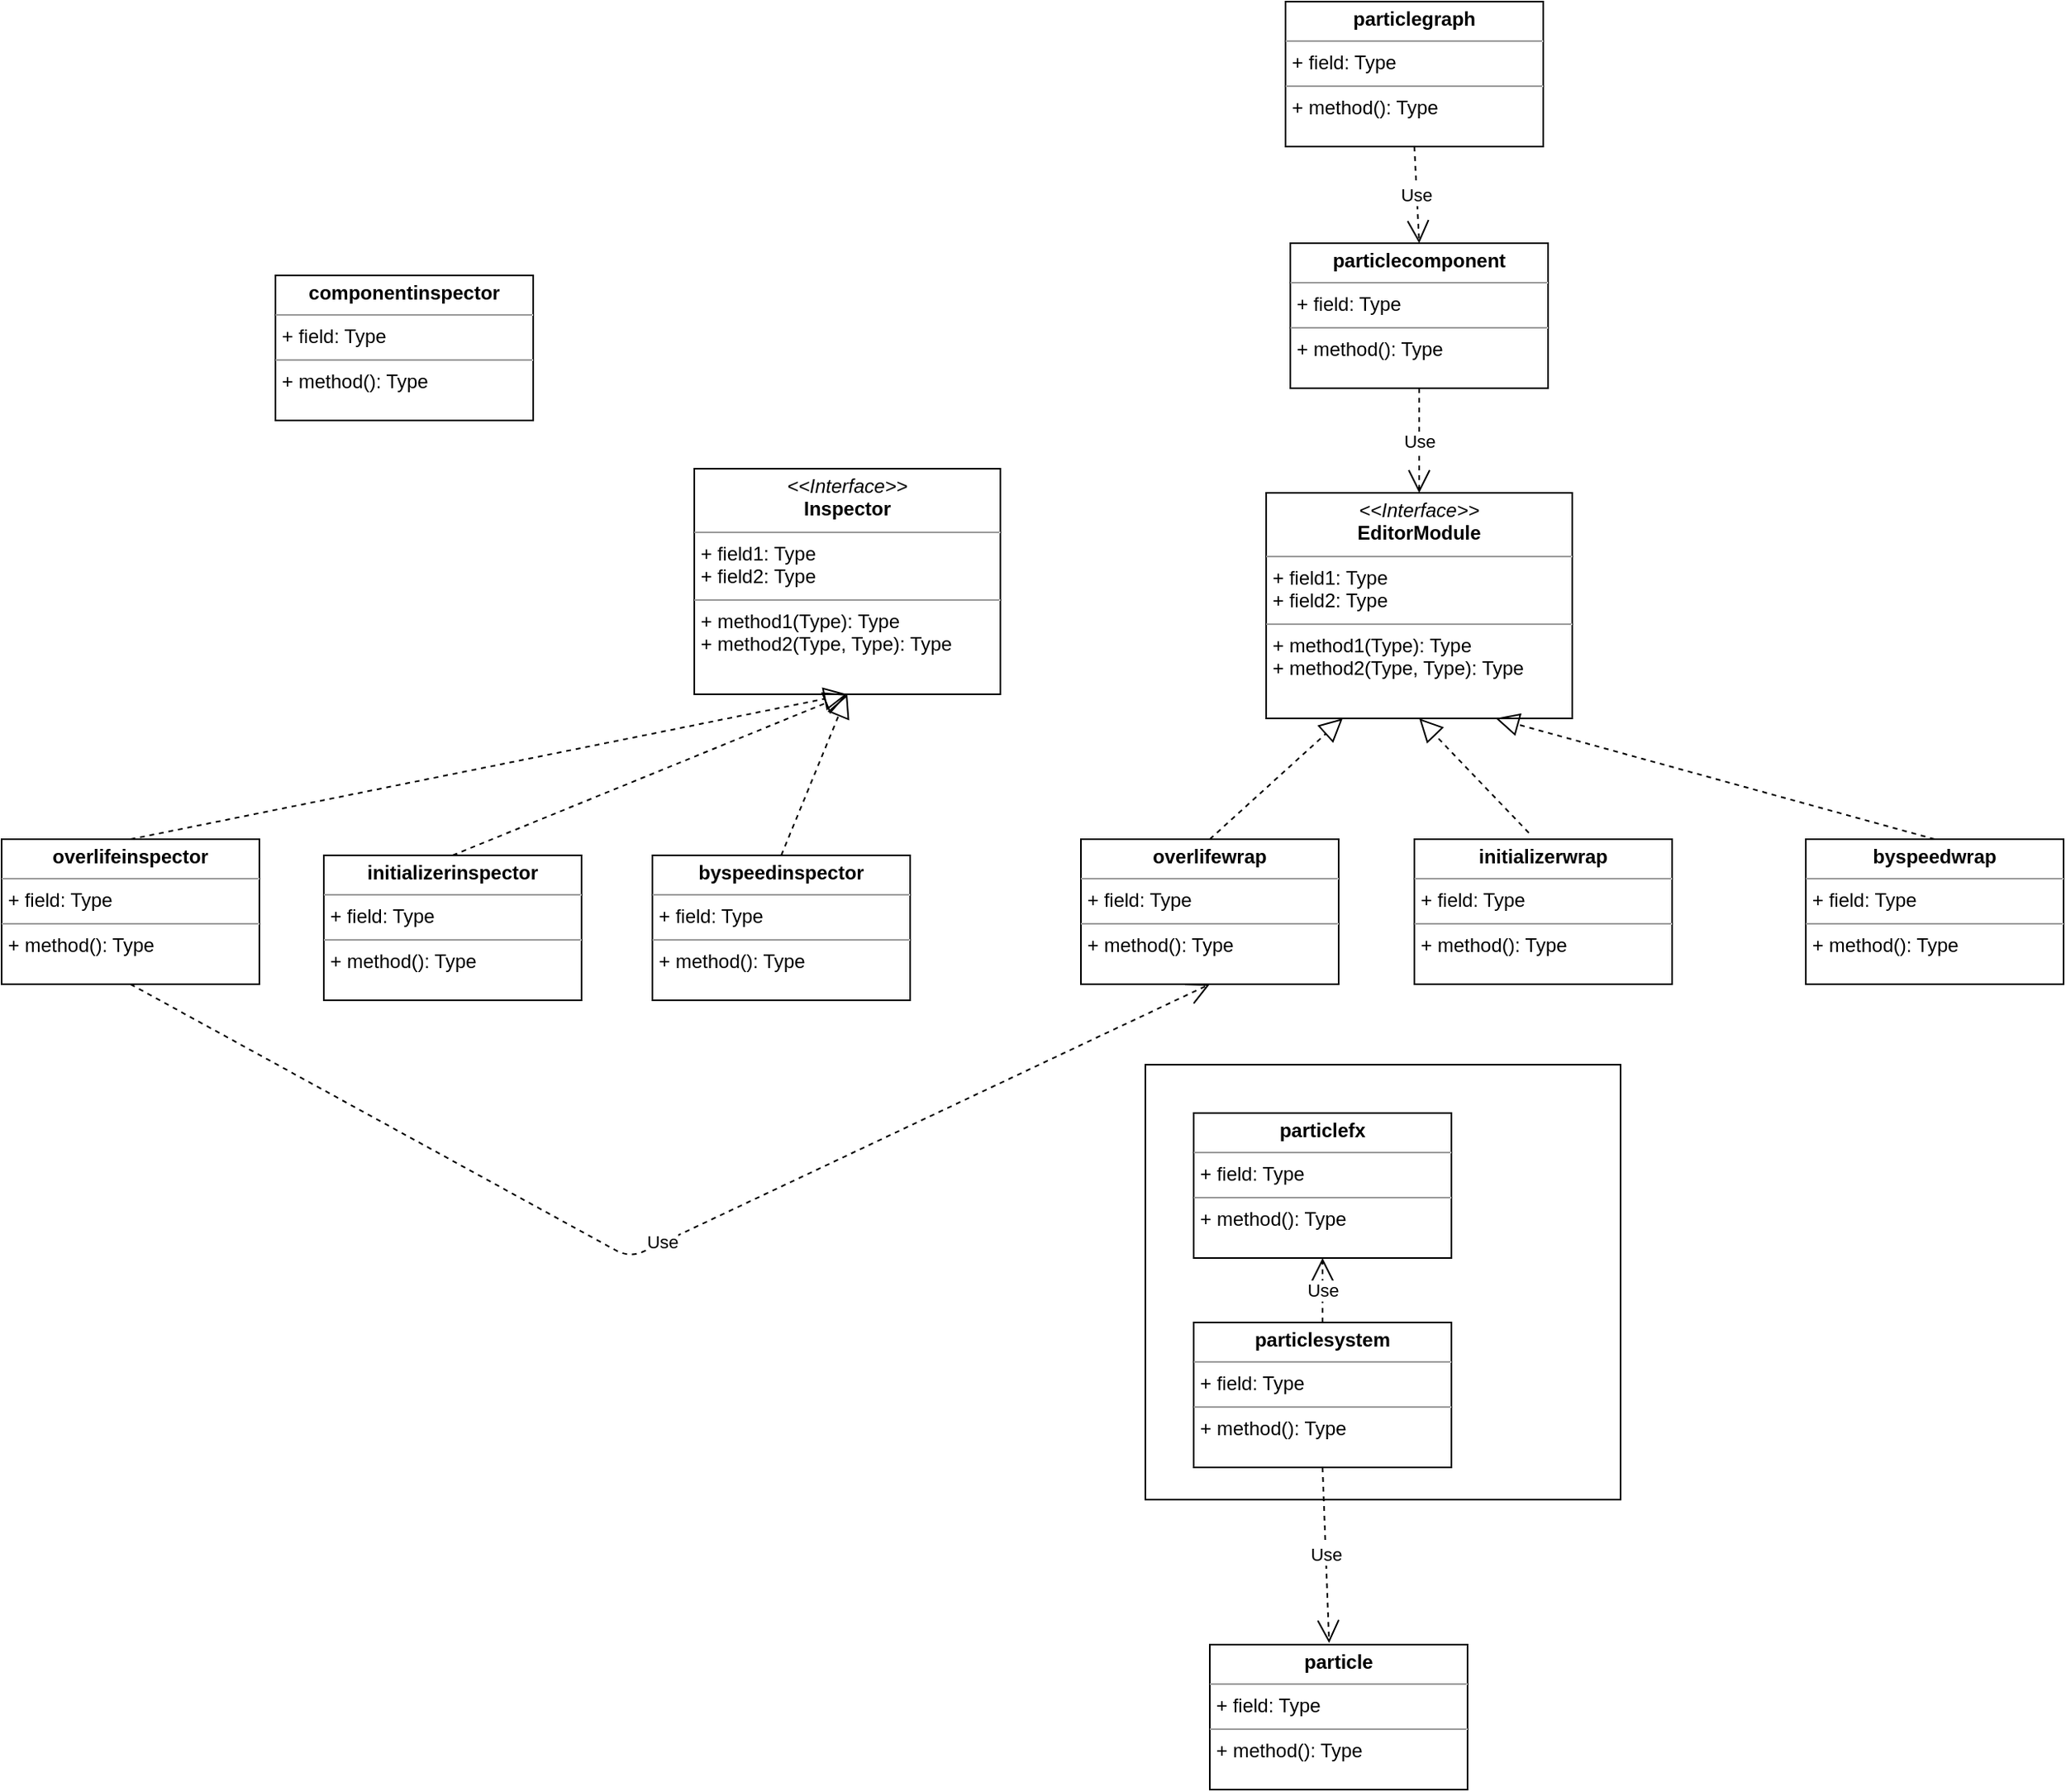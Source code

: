 <mxfile version="14.9.2" type="github"><diagram id="1v4-q3JJ3BF3rLonqGm6" name="Page-1"><mxGraphModel dx="2062" dy="1098" grid="1" gridSize="10" guides="1" tooltips="1" connect="1" arrows="1" fold="1" page="1" pageScale="1" pageWidth="827" pageHeight="1169" math="0" shadow="0"><root><mxCell id="0"/><mxCell id="1" parent="0"/><mxCell id="rtTn-14dv-DHAK5EhPJp-46" value="" style="rounded=0;whiteSpace=wrap;html=1;" vertex="1" parent="1"><mxGeometry x="740" y="680" width="295" height="270" as="geometry"/></mxCell><mxCell id="rtTn-14dv-DHAK5EhPJp-1" value="&lt;p style=&quot;margin: 0px ; margin-top: 4px ; text-align: center&quot;&gt;&lt;b&gt;componentinspector&lt;/b&gt;&lt;/p&gt;&lt;hr size=&quot;1&quot;&gt;&lt;p style=&quot;margin: 0px ; margin-left: 4px&quot;&gt;+ field: Type&lt;/p&gt;&lt;hr size=&quot;1&quot;&gt;&lt;p style=&quot;margin: 0px ; margin-left: 4px&quot;&gt;+ method(): Type&lt;/p&gt;" style="verticalAlign=top;align=left;overflow=fill;fontSize=12;fontFamily=Helvetica;html=1;" vertex="1" parent="1"><mxGeometry x="200" y="190" width="160" height="90" as="geometry"/></mxCell><mxCell id="rtTn-14dv-DHAK5EhPJp-2" value="&lt;p style=&quot;margin: 0px ; margin-top: 4px ; text-align: center&quot;&gt;&lt;b&gt;overlifeinspector&lt;/b&gt;&lt;/p&gt;&lt;hr size=&quot;1&quot;&gt;&lt;p style=&quot;margin: 0px ; margin-left: 4px&quot;&gt;+ field: Type&lt;/p&gt;&lt;hr size=&quot;1&quot;&gt;&lt;p style=&quot;margin: 0px ; margin-left: 4px&quot;&gt;+ method(): Type&lt;/p&gt;" style="verticalAlign=top;align=left;overflow=fill;fontSize=12;fontFamily=Helvetica;html=1;" vertex="1" parent="1"><mxGeometry x="30" y="540" width="160" height="90" as="geometry"/></mxCell><mxCell id="rtTn-14dv-DHAK5EhPJp-4" value="&lt;p style=&quot;margin: 0px ; margin-top: 4px ; text-align: center&quot;&gt;&lt;i&gt;&amp;lt;&amp;lt;Interface&amp;gt;&amp;gt;&lt;/i&gt;&lt;br&gt;&lt;b&gt;Inspector&lt;/b&gt;&lt;/p&gt;&lt;hr size=&quot;1&quot;&gt;&lt;p style=&quot;margin: 0px ; margin-left: 4px&quot;&gt;+ field1: Type&lt;br&gt;+ field2: Type&lt;/p&gt;&lt;hr size=&quot;1&quot;&gt;&lt;p style=&quot;margin: 0px ; margin-left: 4px&quot;&gt;+ method1(Type): Type&lt;br&gt;+ method2(Type, Type): Type&lt;/p&gt;" style="verticalAlign=top;align=left;overflow=fill;fontSize=12;fontFamily=Helvetica;html=1;" vertex="1" parent="1"><mxGeometry x="460" y="310" width="190" height="140" as="geometry"/></mxCell><mxCell id="rtTn-14dv-DHAK5EhPJp-5" value="&lt;p style=&quot;margin: 0px ; margin-top: 4px ; text-align: center&quot;&gt;&lt;b&gt;particlesystem&lt;/b&gt;&lt;/p&gt;&lt;hr size=&quot;1&quot;&gt;&lt;p style=&quot;margin: 0px ; margin-left: 4px&quot;&gt;+ field: Type&lt;/p&gt;&lt;hr size=&quot;1&quot;&gt;&lt;p style=&quot;margin: 0px ; margin-left: 4px&quot;&gt;+ method(): Type&lt;/p&gt;" style="verticalAlign=top;align=left;overflow=fill;fontSize=12;fontFamily=Helvetica;html=1;" vertex="1" parent="1"><mxGeometry x="770" y="840" width="160" height="90" as="geometry"/></mxCell><mxCell id="rtTn-14dv-DHAK5EhPJp-8" value="&lt;p style=&quot;margin: 0px ; margin-top: 4px ; text-align: center&quot;&gt;&lt;b&gt;particlegraph&lt;/b&gt;&lt;/p&gt;&lt;hr size=&quot;1&quot;&gt;&lt;p style=&quot;margin: 0px ; margin-left: 4px&quot;&gt;+ field: Type&lt;/p&gt;&lt;hr size=&quot;1&quot;&gt;&lt;p style=&quot;margin: 0px ; margin-left: 4px&quot;&gt;+ method(): Type&lt;/p&gt;" style="verticalAlign=top;align=left;overflow=fill;fontSize=12;fontFamily=Helvetica;html=1;" vertex="1" parent="1"><mxGeometry x="827" y="20" width="160" height="90" as="geometry"/></mxCell><mxCell id="rtTn-14dv-DHAK5EhPJp-9" value="&lt;p style=&quot;margin: 0px ; margin-top: 4px ; text-align: center&quot;&gt;&lt;i&gt;&amp;lt;&amp;lt;Interface&amp;gt;&amp;gt;&lt;/i&gt;&lt;br&gt;&lt;b&gt;EditorModule&lt;/b&gt;&lt;br&gt;&lt;/p&gt;&lt;hr size=&quot;1&quot;&gt;&lt;p style=&quot;margin: 0px ; margin-left: 4px&quot;&gt;+ field1: Type&lt;br&gt;+ field2: Type&lt;/p&gt;&lt;hr size=&quot;1&quot;&gt;&lt;p style=&quot;margin: 0px ; margin-left: 4px&quot;&gt;+ method1(Type): Type&lt;br&gt;+ method2(Type, Type): Type&lt;/p&gt;" style="verticalAlign=top;align=left;overflow=fill;fontSize=12;fontFamily=Helvetica;html=1;" vertex="1" parent="1"><mxGeometry x="815" y="325" width="190" height="140" as="geometry"/></mxCell><mxCell id="rtTn-14dv-DHAK5EhPJp-10" value="&lt;p style=&quot;margin: 0px ; margin-top: 4px ; text-align: center&quot;&gt;&lt;b&gt;overlifewrap&lt;/b&gt;&lt;/p&gt;&lt;hr size=&quot;1&quot;&gt;&lt;p style=&quot;margin: 0px ; margin-left: 4px&quot;&gt;+ field: Type&lt;/p&gt;&lt;hr size=&quot;1&quot;&gt;&lt;p style=&quot;margin: 0px ; margin-left: 4px&quot;&gt;+ method(): Type&lt;/p&gt;" style="verticalAlign=top;align=left;overflow=fill;fontSize=12;fontFamily=Helvetica;html=1;" vertex="1" parent="1"><mxGeometry x="700" y="540" width="160" height="90" as="geometry"/></mxCell><mxCell id="rtTn-14dv-DHAK5EhPJp-11" value="&lt;p style=&quot;margin: 0px ; margin-top: 4px ; text-align: center&quot;&gt;&lt;b&gt;initializerwrap&lt;/b&gt;&lt;/p&gt;&lt;hr size=&quot;1&quot;&gt;&lt;p style=&quot;margin: 0px ; margin-left: 4px&quot;&gt;+ field: Type&lt;/p&gt;&lt;hr size=&quot;1&quot;&gt;&lt;p style=&quot;margin: 0px ; margin-left: 4px&quot;&gt;+ method(): Type&lt;/p&gt;" style="verticalAlign=top;align=left;overflow=fill;fontSize=12;fontFamily=Helvetica;html=1;" vertex="1" parent="1"><mxGeometry x="907" y="540" width="160" height="90" as="geometry"/></mxCell><mxCell id="rtTn-14dv-DHAK5EhPJp-12" value="&lt;p style=&quot;margin: 0px ; margin-top: 4px ; text-align: center&quot;&gt;&lt;b&gt;byspeedwrap&lt;/b&gt;&lt;/p&gt;&lt;hr size=&quot;1&quot;&gt;&lt;p style=&quot;margin: 0px ; margin-left: 4px&quot;&gt;+ field: Type&lt;/p&gt;&lt;hr size=&quot;1&quot;&gt;&lt;p style=&quot;margin: 0px ; margin-left: 4px&quot;&gt;+ method(): Type&lt;/p&gt;" style="verticalAlign=top;align=left;overflow=fill;fontSize=12;fontFamily=Helvetica;html=1;" vertex="1" parent="1"><mxGeometry x="1150" y="540" width="160" height="90" as="geometry"/></mxCell><mxCell id="rtTn-14dv-DHAK5EhPJp-24" value="" style="endArrow=block;dashed=1;endFill=0;endSize=12;html=1;exitX=0.5;exitY=0;exitDx=0;exitDy=0;entryX=0.75;entryY=1;entryDx=0;entryDy=0;" edge="1" parent="1" source="rtTn-14dv-DHAK5EhPJp-12" target="rtTn-14dv-DHAK5EhPJp-9"><mxGeometry width="160" relative="1" as="geometry"><mxPoint x="940" y="460" as="sourcePoint"/><mxPoint x="1100" y="460" as="targetPoint"/></mxGeometry></mxCell><mxCell id="rtTn-14dv-DHAK5EhPJp-25" value="" style="endArrow=block;dashed=1;endFill=0;endSize=12;html=1;exitX=0.444;exitY=-0.044;exitDx=0;exitDy=0;exitPerimeter=0;entryX=0.5;entryY=1;entryDx=0;entryDy=0;" edge="1" parent="1" source="rtTn-14dv-DHAK5EhPJp-11" target="rtTn-14dv-DHAK5EhPJp-9"><mxGeometry width="160" relative="1" as="geometry"><mxPoint x="820" y="450" as="sourcePoint"/><mxPoint x="980" y="450" as="targetPoint"/></mxGeometry></mxCell><mxCell id="rtTn-14dv-DHAK5EhPJp-26" value="" style="endArrow=block;dashed=1;endFill=0;endSize=12;html=1;exitX=0.5;exitY=0;exitDx=0;exitDy=0;entryX=0.25;entryY=1;entryDx=0;entryDy=0;" edge="1" parent="1" source="rtTn-14dv-DHAK5EhPJp-10" target="rtTn-14dv-DHAK5EhPJp-9"><mxGeometry width="160" relative="1" as="geometry"><mxPoint x="540" y="460" as="sourcePoint"/><mxPoint x="770" y="433" as="targetPoint"/></mxGeometry></mxCell><mxCell id="rtTn-14dv-DHAK5EhPJp-27" value="&lt;p style=&quot;margin: 0px ; margin-top: 4px ; text-align: center&quot;&gt;&lt;b&gt;particlecomponent&lt;/b&gt;&lt;/p&gt;&lt;hr size=&quot;1&quot;&gt;&lt;p style=&quot;margin: 0px ; margin-left: 4px&quot;&gt;+ field: Type&lt;/p&gt;&lt;hr size=&quot;1&quot;&gt;&lt;p style=&quot;margin: 0px ; margin-left: 4px&quot;&gt;+ method(): Type&lt;/p&gt;" style="verticalAlign=top;align=left;overflow=fill;fontSize=12;fontFamily=Helvetica;html=1;" vertex="1" parent="1"><mxGeometry x="830" y="170" width="160" height="90" as="geometry"/></mxCell><mxCell id="rtTn-14dv-DHAK5EhPJp-28" value="Use" style="endArrow=open;endSize=12;dashed=1;html=1;exitX=0.5;exitY=1;exitDx=0;exitDy=0;entryX=0.5;entryY=0;entryDx=0;entryDy=0;" edge="1" parent="1" source="rtTn-14dv-DHAK5EhPJp-27" target="rtTn-14dv-DHAK5EhPJp-9"><mxGeometry width="160" relative="1" as="geometry"><mxPoint x="530" y="320" as="sourcePoint"/><mxPoint x="690" y="320" as="targetPoint"/></mxGeometry></mxCell><mxCell id="rtTn-14dv-DHAK5EhPJp-29" value="Use" style="endArrow=open;endSize=12;dashed=1;html=1;exitX=0.5;exitY=1;exitDx=0;exitDy=0;entryX=0.5;entryY=0;entryDx=0;entryDy=0;" edge="1" parent="1" source="rtTn-14dv-DHAK5EhPJp-8" target="rtTn-14dv-DHAK5EhPJp-27"><mxGeometry width="160" relative="1" as="geometry"><mxPoint x="410" y="420" as="sourcePoint"/><mxPoint x="570" y="420" as="targetPoint"/></mxGeometry></mxCell><mxCell id="rtTn-14dv-DHAK5EhPJp-35" value="&lt;p style=&quot;margin: 0px ; margin-top: 4px ; text-align: center&quot;&gt;&lt;b&gt;initializerinspector&lt;/b&gt;&lt;/p&gt;&lt;hr size=&quot;1&quot;&gt;&lt;p style=&quot;margin: 0px ; margin-left: 4px&quot;&gt;+ field: Type&lt;/p&gt;&lt;hr size=&quot;1&quot;&gt;&lt;p style=&quot;margin: 0px ; margin-left: 4px&quot;&gt;+ method(): Type&lt;/p&gt;" style="verticalAlign=top;align=left;overflow=fill;fontSize=12;fontFamily=Helvetica;html=1;" vertex="1" parent="1"><mxGeometry x="230" y="550" width="160" height="90" as="geometry"/></mxCell><mxCell id="rtTn-14dv-DHAK5EhPJp-36" value="&lt;p style=&quot;margin: 0px ; margin-top: 4px ; text-align: center&quot;&gt;&lt;b&gt;byspeedinspector&lt;/b&gt;&lt;/p&gt;&lt;hr size=&quot;1&quot;&gt;&lt;p style=&quot;margin: 0px ; margin-left: 4px&quot;&gt;+ field: Type&lt;/p&gt;&lt;hr size=&quot;1&quot;&gt;&lt;p style=&quot;margin: 0px ; margin-left: 4px&quot;&gt;+ method(): Type&lt;/p&gt;" style="verticalAlign=top;align=left;overflow=fill;fontSize=12;fontFamily=Helvetica;html=1;" vertex="1" parent="1"><mxGeometry x="434" y="550" width="160" height="90" as="geometry"/></mxCell><mxCell id="rtTn-14dv-DHAK5EhPJp-37" value="" style="endArrow=block;dashed=1;endFill=0;endSize=12;html=1;exitX=0.5;exitY=0;exitDx=0;exitDy=0;entryX=0.5;entryY=1;entryDx=0;entryDy=0;" edge="1" parent="1" source="rtTn-14dv-DHAK5EhPJp-2" target="rtTn-14dv-DHAK5EhPJp-4"><mxGeometry width="160" relative="1" as="geometry"><mxPoint x="330" y="460" as="sourcePoint"/><mxPoint x="490" y="460" as="targetPoint"/></mxGeometry></mxCell><mxCell id="rtTn-14dv-DHAK5EhPJp-38" value="" style="endArrow=block;dashed=1;endFill=0;endSize=12;html=1;exitX=0.5;exitY=0;exitDx=0;exitDy=0;entryX=0.5;entryY=1;entryDx=0;entryDy=0;" edge="1" parent="1" source="rtTn-14dv-DHAK5EhPJp-35" target="rtTn-14dv-DHAK5EhPJp-4"><mxGeometry width="160" relative="1" as="geometry"><mxPoint x="330" y="460" as="sourcePoint"/><mxPoint x="270" y="370" as="targetPoint"/></mxGeometry></mxCell><mxCell id="rtTn-14dv-DHAK5EhPJp-39" value="" style="endArrow=block;dashed=1;endFill=0;endSize=12;html=1;exitX=0.5;exitY=0;exitDx=0;exitDy=0;entryX=0.5;entryY=1;entryDx=0;entryDy=0;" edge="1" parent="1" source="rtTn-14dv-DHAK5EhPJp-36" target="rtTn-14dv-DHAK5EhPJp-4"><mxGeometry width="160" relative="1" as="geometry"><mxPoint x="330" y="460" as="sourcePoint"/><mxPoint x="490" y="460" as="targetPoint"/></mxGeometry></mxCell><mxCell id="rtTn-14dv-DHAK5EhPJp-40" value="Use" style="endArrow=open;endSize=12;dashed=1;html=1;exitX=0.5;exitY=1;exitDx=0;exitDy=0;entryX=0.5;entryY=1;entryDx=0;entryDy=0;" edge="1" parent="1" source="rtTn-14dv-DHAK5EhPJp-2" target="rtTn-14dv-DHAK5EhPJp-10"><mxGeometry width="160" relative="1" as="geometry"><mxPoint x="330" y="560" as="sourcePoint"/><mxPoint x="490" y="560" as="targetPoint"/><Array as="points"><mxPoint x="420" y="800"/></Array></mxGeometry></mxCell><mxCell id="rtTn-14dv-DHAK5EhPJp-41" value="&lt;p style=&quot;margin: 0px ; margin-top: 4px ; text-align: center&quot;&gt;&lt;b&gt;particle&lt;/b&gt;&lt;/p&gt;&lt;hr size=&quot;1&quot;&gt;&lt;p style=&quot;margin: 0px ; margin-left: 4px&quot;&gt;+ field: Type&lt;/p&gt;&lt;hr size=&quot;1&quot;&gt;&lt;p style=&quot;margin: 0px ; margin-left: 4px&quot;&gt;+ method(): Type&lt;/p&gt;" style="verticalAlign=top;align=left;overflow=fill;fontSize=12;fontFamily=Helvetica;html=1;" vertex="1" parent="1"><mxGeometry x="780" y="1040" width="160" height="90" as="geometry"/></mxCell><mxCell id="rtTn-14dv-DHAK5EhPJp-42" value="Use" style="endArrow=open;endSize=12;dashed=1;html=1;exitX=0.5;exitY=1;exitDx=0;exitDy=0;entryX=0.463;entryY=-0.011;entryDx=0;entryDy=0;entryPerimeter=0;" edge="1" parent="1" source="rtTn-14dv-DHAK5EhPJp-5" target="rtTn-14dv-DHAK5EhPJp-41"><mxGeometry width="160" relative="1" as="geometry"><mxPoint x="330" y="560" as="sourcePoint"/><mxPoint x="490" y="560" as="targetPoint"/></mxGeometry></mxCell><mxCell id="rtTn-14dv-DHAK5EhPJp-43" value="&lt;p style=&quot;margin: 0px ; margin-top: 4px ; text-align: center&quot;&gt;&lt;b&gt;particlefx&lt;/b&gt;&lt;/p&gt;&lt;hr size=&quot;1&quot;&gt;&lt;p style=&quot;margin: 0px ; margin-left: 4px&quot;&gt;+ field: Type&lt;/p&gt;&lt;hr size=&quot;1&quot;&gt;&lt;p style=&quot;margin: 0px ; margin-left: 4px&quot;&gt;+ method(): Type&lt;/p&gt;" style="verticalAlign=top;align=left;overflow=fill;fontSize=12;fontFamily=Helvetica;html=1;" vertex="1" parent="1"><mxGeometry x="770" y="710" width="160" height="90" as="geometry"/></mxCell><mxCell id="rtTn-14dv-DHAK5EhPJp-44" value="Use" style="endArrow=open;endSize=12;dashed=1;html=1;exitX=0.5;exitY=0;exitDx=0;exitDy=0;entryX=0.5;entryY=1;entryDx=0;entryDy=0;" edge="1" parent="1" source="rtTn-14dv-DHAK5EhPJp-5" target="rtTn-14dv-DHAK5EhPJp-43"><mxGeometry width="160" relative="1" as="geometry"><mxPoint x="320" y="520" as="sourcePoint"/><mxPoint x="480" y="520" as="targetPoint"/></mxGeometry></mxCell></root></mxGraphModel></diagram></mxfile>